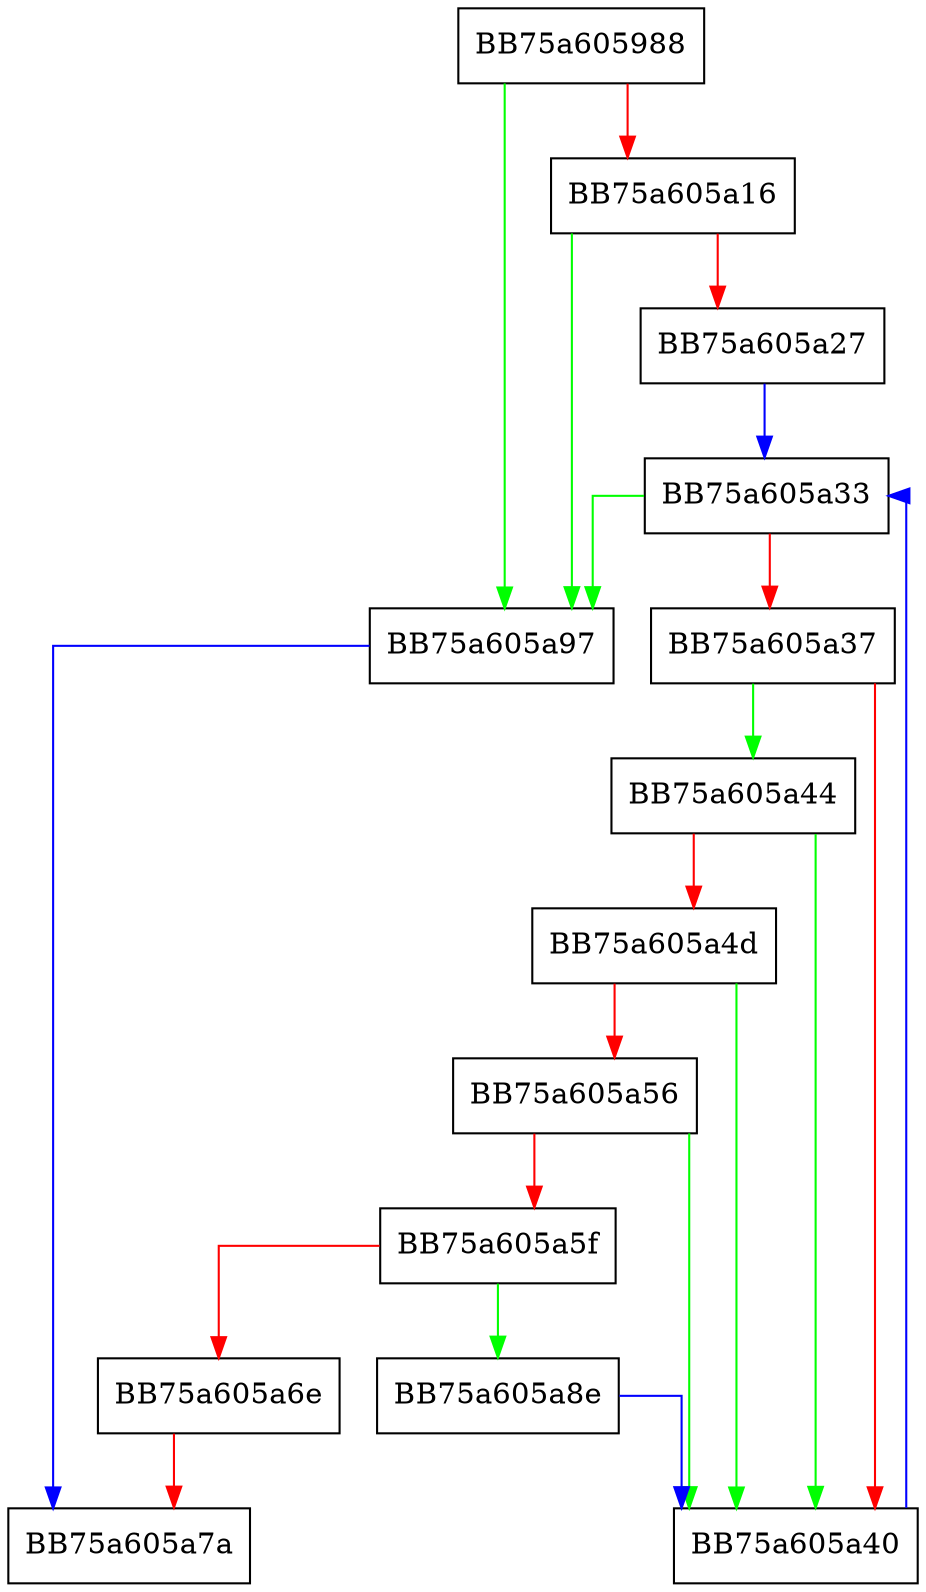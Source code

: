 digraph Attach {
  node [shape="box"];
  graph [splines=ortho];
  BB75a605988 -> BB75a605a97 [color="green"];
  BB75a605988 -> BB75a605a16 [color="red"];
  BB75a605a16 -> BB75a605a97 [color="green"];
  BB75a605a16 -> BB75a605a27 [color="red"];
  BB75a605a27 -> BB75a605a33 [color="blue"];
  BB75a605a33 -> BB75a605a97 [color="green"];
  BB75a605a33 -> BB75a605a37 [color="red"];
  BB75a605a37 -> BB75a605a44 [color="green"];
  BB75a605a37 -> BB75a605a40 [color="red"];
  BB75a605a40 -> BB75a605a33 [color="blue"];
  BB75a605a44 -> BB75a605a40 [color="green"];
  BB75a605a44 -> BB75a605a4d [color="red"];
  BB75a605a4d -> BB75a605a40 [color="green"];
  BB75a605a4d -> BB75a605a56 [color="red"];
  BB75a605a56 -> BB75a605a40 [color="green"];
  BB75a605a56 -> BB75a605a5f [color="red"];
  BB75a605a5f -> BB75a605a8e [color="green"];
  BB75a605a5f -> BB75a605a6e [color="red"];
  BB75a605a6e -> BB75a605a7a [color="red"];
  BB75a605a8e -> BB75a605a40 [color="blue"];
  BB75a605a97 -> BB75a605a7a [color="blue"];
}